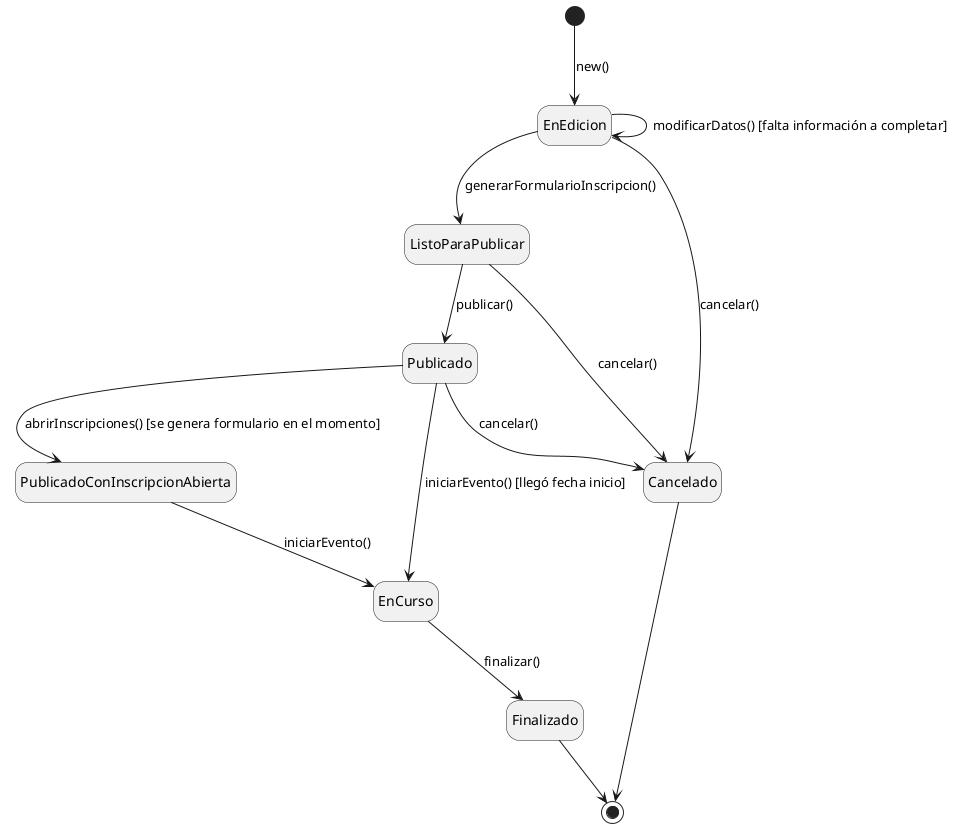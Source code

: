 @startuml
hide empty description
[*] --> EnEdicion : new()
EnEdicion --> EnEdicion : modificarDatos() [falta información a completar]
EnEdicion --> ListoParaPublicar : generarFormularioInscripcion()

ListoParaPublicar --> Publicado : publicar()

Publicado --> PublicadoConInscripcionAbierta: abrirInscripciones() [se genera formulario en el momento]

Publicado --> EnCurso : iniciarEvento() [llegó fecha inicio]
PublicadoConInscripcionAbierta --> EnCurso : iniciarEvento() 
EnCurso --> Finalizado: finalizar()

EnEdicion --> Cancelado: cancelar()
ListoParaPublicar --> Cancelado : cancelar()
Publicado --> Cancelado : cancelar()

Cancelado --> [*]
Finalizado --> [*]
@enduml